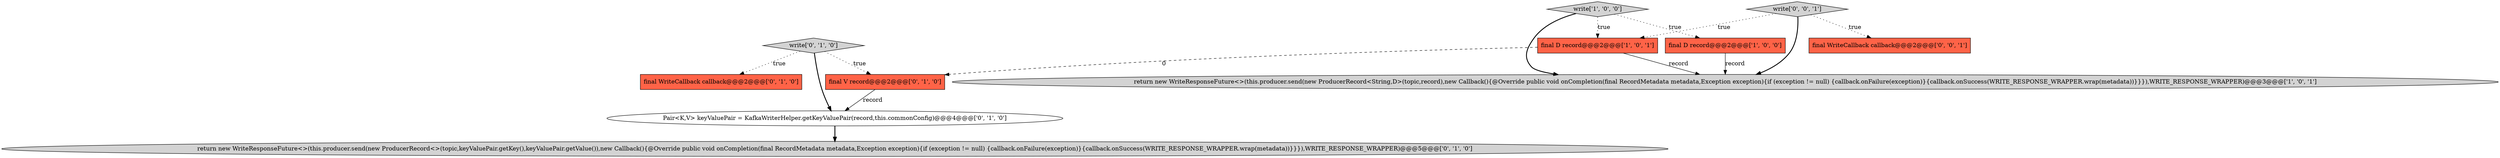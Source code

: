 digraph {
6 [style = filled, label = "return new WriteResponseFuture<>(this.producer.send(new ProducerRecord<>(topic,keyValuePair.getKey(),keyValuePair.getValue()),new Callback(){@Override public void onCompletion(final RecordMetadata metadata,Exception exception){if (exception != null) {callback.onFailure(exception)}{callback.onSuccess(WRITE_RESPONSE_WRAPPER.wrap(metadata))}}}),WRITE_RESPONSE_WRAPPER)@@@5@@@['0', '1', '0']", fillcolor = lightgray, shape = ellipse image = "AAA1AAABBB2BBB"];
7 [style = filled, label = "final V record@@@2@@@['0', '1', '0']", fillcolor = tomato, shape = box image = "AAA1AAABBB2BBB"];
8 [style = filled, label = "Pair<K,V> keyValuePair = KafkaWriterHelper.getKeyValuePair(record,this.commonConfig)@@@4@@@['0', '1', '0']", fillcolor = white, shape = ellipse image = "AAA1AAABBB2BBB"];
3 [style = filled, label = "final D record@@@2@@@['1', '0', '1']", fillcolor = tomato, shape = box image = "AAA0AAABBB1BBB"];
0 [style = filled, label = "final D record@@@2@@@['1', '0', '0']", fillcolor = tomato, shape = box image = "AAA0AAABBB1BBB"];
1 [style = filled, label = "return new WriteResponseFuture<>(this.producer.send(new ProducerRecord<String,D>(topic,record),new Callback(){@Override public void onCompletion(final RecordMetadata metadata,Exception exception){if (exception != null) {callback.onFailure(exception)}{callback.onSuccess(WRITE_RESPONSE_WRAPPER.wrap(metadata))}}}),WRITE_RESPONSE_WRAPPER)@@@3@@@['1', '0', '1']", fillcolor = lightgray, shape = ellipse image = "AAA0AAABBB1BBB"];
10 [style = filled, label = "write['0', '0', '1']", fillcolor = lightgray, shape = diamond image = "AAA0AAABBB3BBB"];
9 [style = filled, label = "final WriteCallback callback@@@2@@@['0', '0', '1']", fillcolor = tomato, shape = box image = "AAA0AAABBB3BBB"];
5 [style = filled, label = "write['0', '1', '0']", fillcolor = lightgray, shape = diamond image = "AAA0AAABBB2BBB"];
2 [style = filled, label = "write['1', '0', '0']", fillcolor = lightgray, shape = diamond image = "AAA0AAABBB1BBB"];
4 [style = filled, label = "final WriteCallback callback@@@2@@@['0', '1', '0']", fillcolor = tomato, shape = box image = "AAA0AAABBB2BBB"];
10->1 [style = bold, label=""];
3->1 [style = solid, label="record"];
2->0 [style = dotted, label="true"];
5->4 [style = dotted, label="true"];
2->3 [style = dotted, label="true"];
5->8 [style = bold, label=""];
5->7 [style = dotted, label="true"];
10->3 [style = dotted, label="true"];
8->6 [style = bold, label=""];
0->1 [style = solid, label="record"];
2->1 [style = bold, label=""];
10->9 [style = dotted, label="true"];
3->7 [style = dashed, label="0"];
7->8 [style = solid, label="record"];
}
